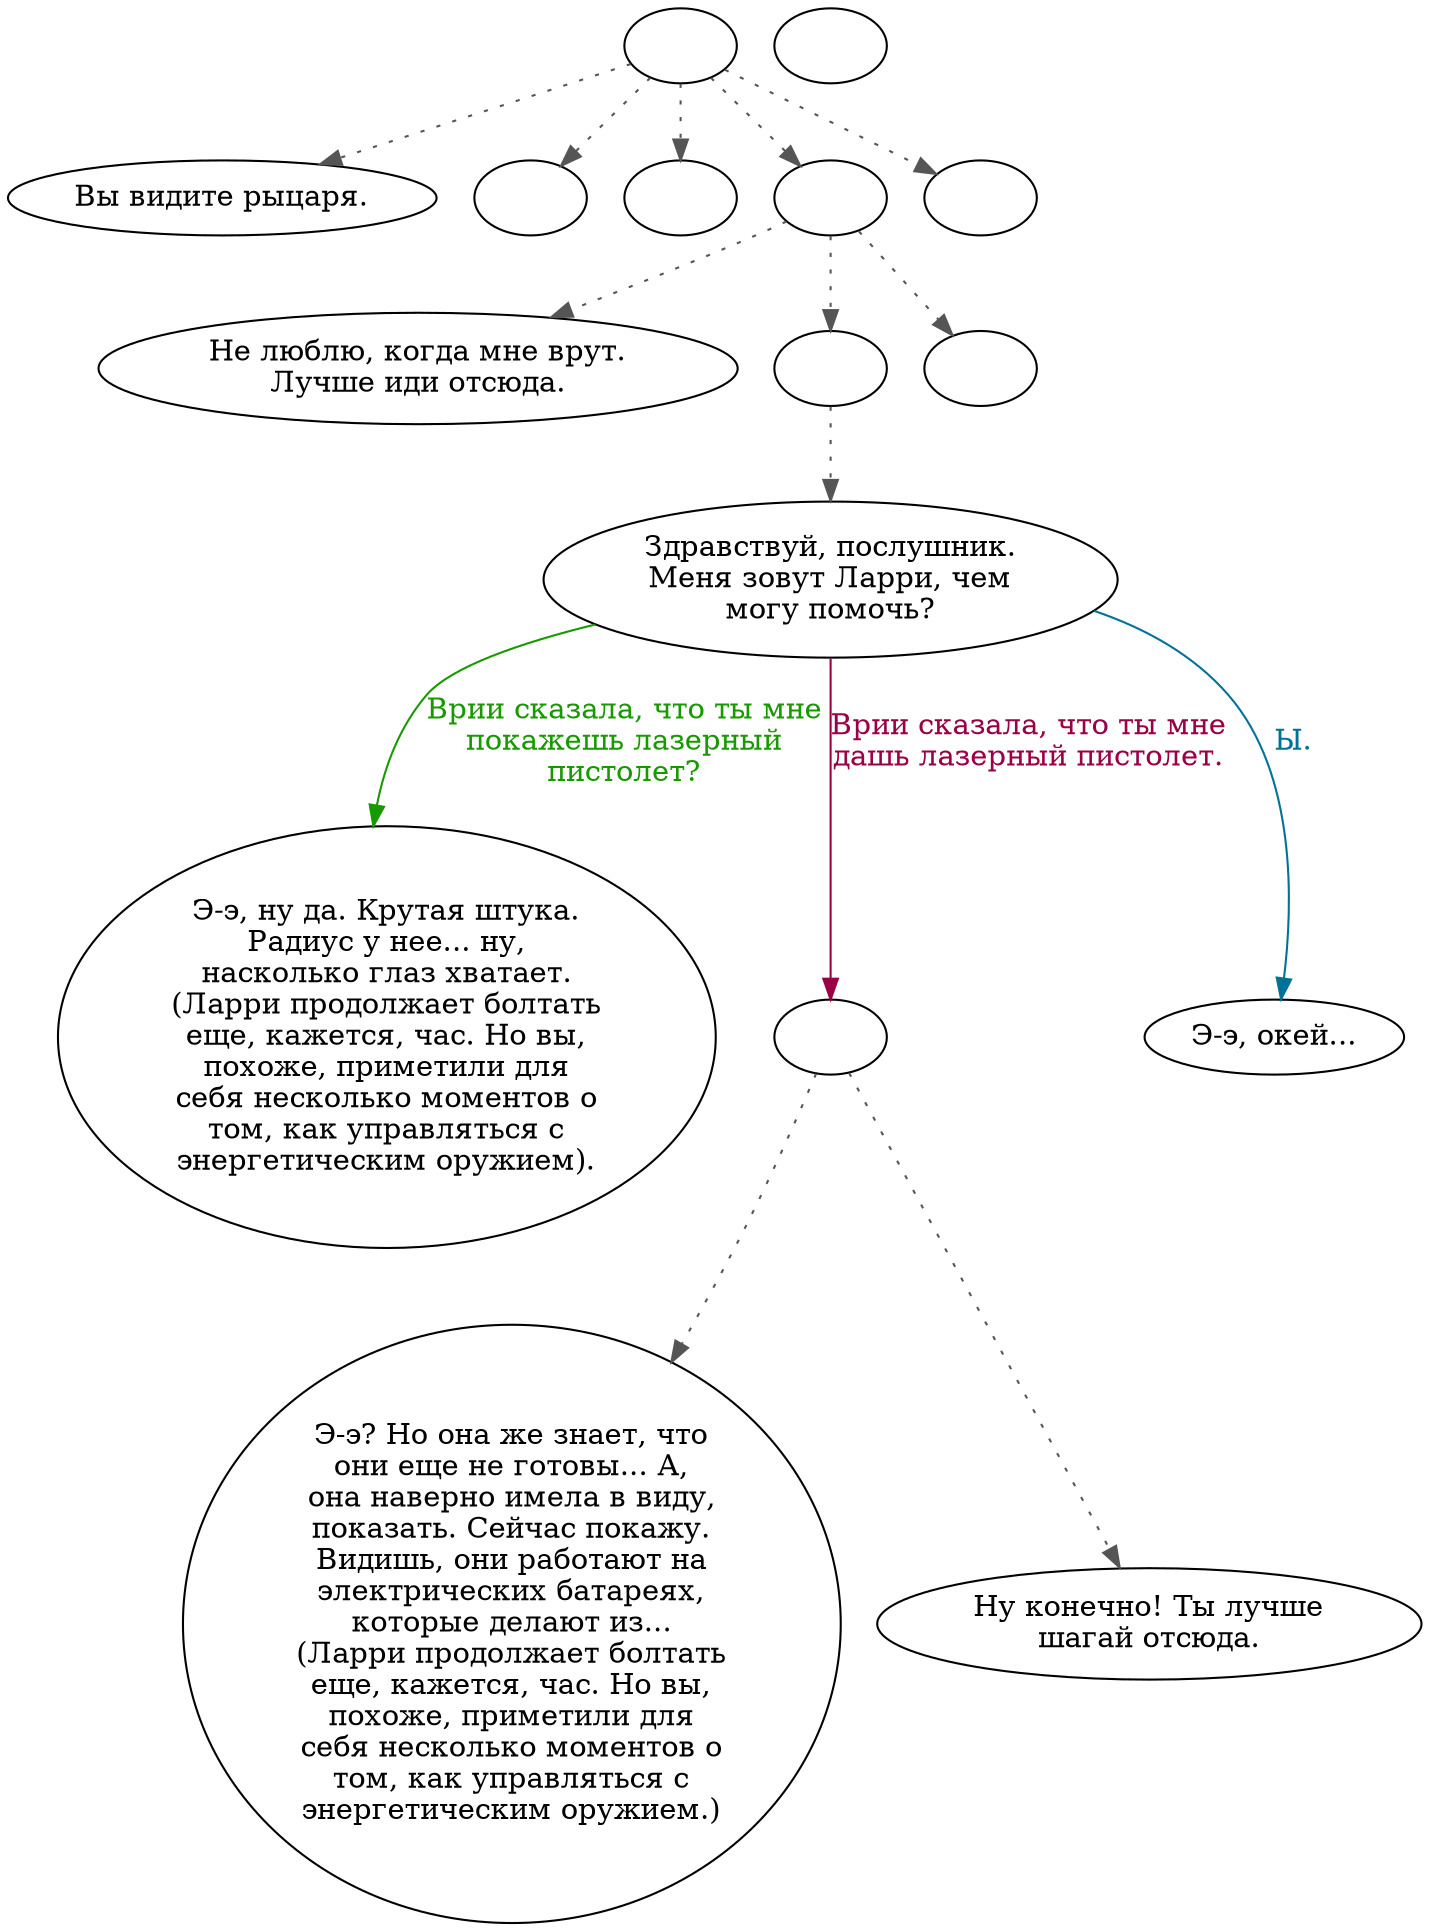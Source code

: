 digraph laryknig {
  "start" [style=filled       fillcolor="#FFFFFF"       color="#000000"]
  "start" -> "look_at_p_proc" [style=dotted color="#555555"]
  "start" -> "pickup_p_proc" [style=dotted color="#555555"]
  "start" -> "critter_p_proc" [style=dotted color="#555555"]
  "start" -> "talk_p_proc" [style=dotted color="#555555"]
  "start" -> "destroy_p_proc" [style=dotted color="#555555"]
  "start" [label=""]
  "combat" [style=filled       fillcolor="#FFFFFF"       color="#000000"]
  "combat" [label=""]
  "critter_p_proc" [style=filled       fillcolor="#FFFFFF"       color="#000000"]
  "critter_p_proc" [label=""]
  "pickup_p_proc" [style=filled       fillcolor="#FFFFFF"       color="#000000"]
  "pickup_p_proc" [label=""]
  "talk_p_proc" [style=filled       fillcolor="#FFFFFF"       color="#000000"]
  "talk_p_proc" -> "goto05" [style=dotted color="#555555"]
  "talk_p_proc" -> "do_dialogue" [style=dotted color="#555555"]
  "talk_p_proc" -> "goto06" [style=dotted color="#555555"]
  "talk_p_proc" [label=""]
  "destroy_p_proc" [style=filled       fillcolor="#FFFFFF"       color="#000000"]
  "destroy_p_proc" [label=""]
  "look_at_p_proc" [style=filled       fillcolor="#FFFFFF"       color="#000000"]
  "look_at_p_proc" [label="Вы видите рыцаря."]
  "do_dialogue" [style=filled       fillcolor="#FFFFFF"       color="#000000"]
  "do_dialogue" -> "goto00" [style=dotted color="#555555"]
  "do_dialogue" [label=""]
  "goto00" [style=filled       fillcolor="#FFFFFF"       color="#000000"]
  "goto00" [label="Здравствуй, послушник.\nМеня зовут Ларри, чем\nмогу помочь?"]
  "goto00" -> "goto02" [label="Врии сказала, что ты мне\nпокажешь лазерный\nпистолет?" color="#189900" fontcolor="#189900"]
  "goto00" -> "goto00b" [label="Врии сказала, что ты мне\nдашь лазерный пистолет." color="#990045" fontcolor="#990045"]
  "goto00" -> "goto01" [label="Ы." color="#007299" fontcolor="#007299"]
  "goto00b" [style=filled       fillcolor="#FFFFFF"       color="#000000"]
  "goto00b" -> "goto03" [style=dotted color="#555555"]
  "goto00b" -> "goto04" [style=dotted color="#555555"]
  "goto00b" [label=""]
  "goto01" [style=filled       fillcolor="#FFFFFF"       color="#000000"]
  "goto01" [label="Э-э, окей..."]
  "goto02" [style=filled       fillcolor="#FFFFFF"       color="#000000"]
  "goto02" [label="Э-э, ну да. Крутая штука.\nРадиус у нее... ну,\nнасколько глаз хватает.\n(Ларри продолжает болтать\nеще, кажется, час. Но вы,\nпохоже, приметили для\nсебя несколько моментов о\nтом, как управляться с\nэнергетическим оружием)."]
  "goto03" [style=filled       fillcolor="#FFFFFF"       color="#000000"]
  "goto03" [label="Э-э? Но она же знает, что\nони еще не готовы... А,\nона наверно имела в виду,\nпоказать. Сейчас покажу.\nВидишь, они работают на\nэлектрических батареях,\nкоторые делают из...\n(Ларри продолжает болтать\nеще, кажется, час. Но вы,\nпохоже, приметили для\nсебя несколько моментов о\nтом, как управляться с\nэнергетическим оружием.)"]
  "goto04" [style=filled       fillcolor="#FFFFFF"       color="#000000"]
  "goto04" [label="Ну конечно! Ты лучше\nшагай отсюда."]
  "goto05" [style=filled       fillcolor="#FFFFFF"       color="#000000"]
  "goto05" [label="Не люблю, когда мне врут.\nЛучше иди отсюда."]
  "goto06" [style=filled       fillcolor="#FFFFFF"       color="#000000"]
  "goto06" [label=""]
}